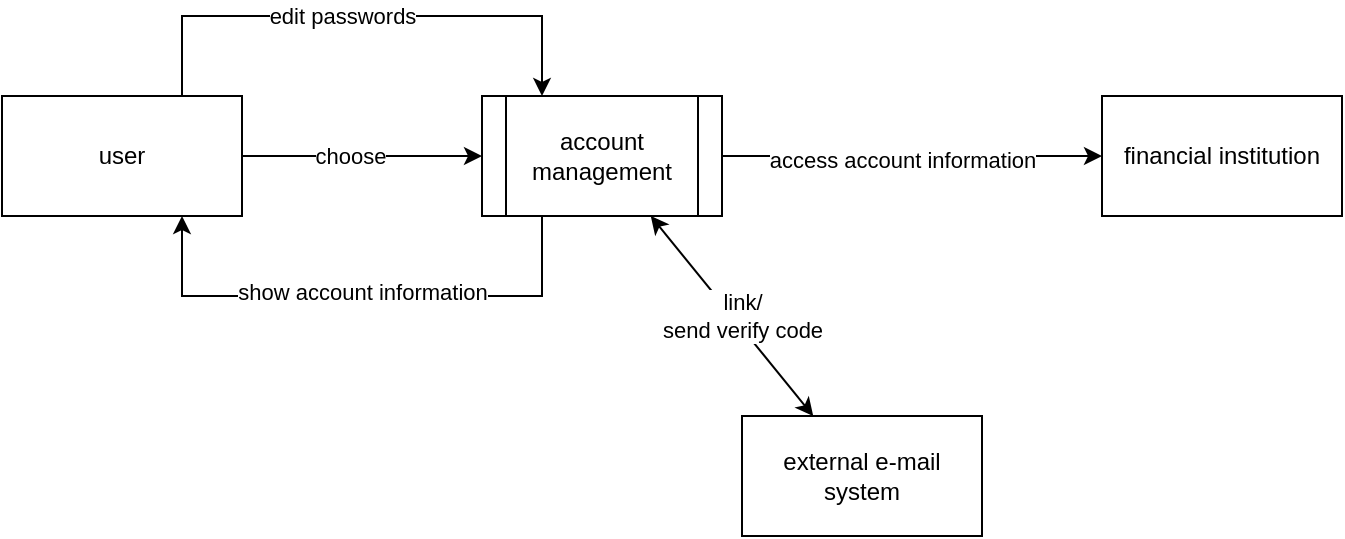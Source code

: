 <mxfile version="13.2.1" type="device"><diagram id="Q4s0u9O_C8_WDWKIARaN" name="Page-1"><mxGraphModel dx="1038" dy="499" grid="1" gridSize="10" guides="1" tooltips="1" connect="1" arrows="1" fold="1" page="1" pageScale="1" pageWidth="827" pageHeight="1169" math="0" shadow="0"><root><mxCell id="0"/><mxCell id="1" parent="0"/><mxCell id="n6EeHGdKMu5XzJ4gwrSK-31" style="edgeStyle=orthogonalEdgeStyle;rounded=0;orthogonalLoop=1;jettySize=auto;html=1;exitX=0.75;exitY=0;exitDx=0;exitDy=0;entryX=0.25;entryY=0;entryDx=0;entryDy=0;" edge="1" parent="1" source="n6EeHGdKMu5XzJ4gwrSK-1" target="n6EeHGdKMu5XzJ4gwrSK-6"><mxGeometry relative="1" as="geometry"><Array as="points"><mxPoint x="210" y="180"/><mxPoint x="390" y="180"/></Array></mxGeometry></mxCell><mxCell id="n6EeHGdKMu5XzJ4gwrSK-32" value="edit passwords" style="edgeLabel;html=1;align=center;verticalAlign=middle;resizable=0;points=[];" vertex="1" connectable="0" parent="n6EeHGdKMu5XzJ4gwrSK-31"><mxGeometry x="-0.279" relative="1" as="geometry"><mxPoint x="26" as="offset"/></mxGeometry></mxCell><mxCell id="n6EeHGdKMu5XzJ4gwrSK-1" value="user" style="rounded=0;whiteSpace=wrap;html=1;" vertex="1" parent="1"><mxGeometry x="120" y="220" width="120" height="60" as="geometry"/></mxCell><mxCell id="n6EeHGdKMu5XzJ4gwrSK-2" value="financial institution" style="rounded=0;whiteSpace=wrap;html=1;" vertex="1" parent="1"><mxGeometry x="670" y="220" width="120" height="60" as="geometry"/></mxCell><mxCell id="n6EeHGdKMu5XzJ4gwrSK-26" style="edgeStyle=orthogonalEdgeStyle;rounded=0;orthogonalLoop=1;jettySize=auto;html=1;exitX=0.25;exitY=1;exitDx=0;exitDy=0;entryX=0.75;entryY=1;entryDx=0;entryDy=0;" edge="1" parent="1" source="n6EeHGdKMu5XzJ4gwrSK-6" target="n6EeHGdKMu5XzJ4gwrSK-1"><mxGeometry relative="1" as="geometry"><Array as="points"><mxPoint x="390" y="320"/><mxPoint x="210" y="320"/></Array></mxGeometry></mxCell><mxCell id="n6EeHGdKMu5XzJ4gwrSK-27" value="show account information" style="edgeLabel;html=1;align=center;verticalAlign=middle;resizable=0;points=[];" vertex="1" connectable="0" parent="n6EeHGdKMu5XzJ4gwrSK-26"><mxGeometry x="0.363" y="-2" relative="1" as="geometry"><mxPoint x="47" as="offset"/></mxGeometry></mxCell><mxCell id="n6EeHGdKMu5XzJ4gwrSK-6" value="account management" style="shape=process;whiteSpace=wrap;html=1;backgroundOutline=1;" vertex="1" parent="1"><mxGeometry x="360" y="220" width="120" height="60" as="geometry"/></mxCell><mxCell id="n6EeHGdKMu5XzJ4gwrSK-7" value="" style="endArrow=classic;html=1;" edge="1" parent="1" source="n6EeHGdKMu5XzJ4gwrSK-1" target="n6EeHGdKMu5XzJ4gwrSK-6"><mxGeometry width="50" height="50" relative="1" as="geometry"><mxPoint x="260" y="230" as="sourcePoint"/><mxPoint x="310" y="180" as="targetPoint"/></mxGeometry></mxCell><mxCell id="n6EeHGdKMu5XzJ4gwrSK-8" value="choose" style="edgeLabel;html=1;align=center;verticalAlign=middle;resizable=0;points=[];" vertex="1" connectable="0" parent="n6EeHGdKMu5XzJ4gwrSK-7"><mxGeometry x="-0.229" y="-2" relative="1" as="geometry"><mxPoint x="7" y="-2" as="offset"/></mxGeometry></mxCell><mxCell id="n6EeHGdKMu5XzJ4gwrSK-23" value="" style="endArrow=classic;html=1;" edge="1" parent="1" source="n6EeHGdKMu5XzJ4gwrSK-6" target="n6EeHGdKMu5XzJ4gwrSK-2"><mxGeometry width="50" height="50" relative="1" as="geometry"><mxPoint x="530" y="200" as="sourcePoint"/><mxPoint x="580" y="150" as="targetPoint"/></mxGeometry></mxCell><mxCell id="n6EeHGdKMu5XzJ4gwrSK-24" value="access account information" style="edgeLabel;html=1;align=center;verticalAlign=middle;resizable=0;points=[];" vertex="1" connectable="0" parent="n6EeHGdKMu5XzJ4gwrSK-23"><mxGeometry x="-0.295" y="-2" relative="1" as="geometry"><mxPoint x="23" as="offset"/></mxGeometry></mxCell><mxCell id="n6EeHGdKMu5XzJ4gwrSK-28" value="external e-mail system" style="rounded=0;whiteSpace=wrap;html=1;" vertex="1" parent="1"><mxGeometry x="490" y="380" width="120" height="60" as="geometry"/></mxCell><mxCell id="n6EeHGdKMu5XzJ4gwrSK-29" value="" style="endArrow=classic;startArrow=classic;html=1;" edge="1" parent="1" source="n6EeHGdKMu5XzJ4gwrSK-28" target="n6EeHGdKMu5XzJ4gwrSK-6"><mxGeometry width="50" height="50" relative="1" as="geometry"><mxPoint x="691" y="380" as="sourcePoint"/><mxPoint x="631" y="290" as="targetPoint"/><Array as="points"/></mxGeometry></mxCell><mxCell id="n6EeHGdKMu5XzJ4gwrSK-30" value="link/&lt;br&gt;send verify code" style="edgeLabel;html=1;align=center;verticalAlign=middle;resizable=0;points=[];" vertex="1" connectable="0" parent="n6EeHGdKMu5XzJ4gwrSK-29"><mxGeometry x="-0.128" y="-2" relative="1" as="geometry"><mxPoint x="-1.86" y="-5.28" as="offset"/></mxGeometry></mxCell></root></mxGraphModel></diagram></mxfile>
